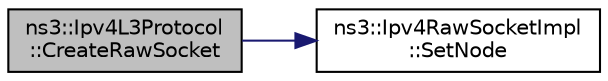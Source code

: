 digraph "ns3::Ipv4L3Protocol::CreateRawSocket"
{
 // LATEX_PDF_SIZE
  edge [fontname="Helvetica",fontsize="10",labelfontname="Helvetica",labelfontsize="10"];
  node [fontname="Helvetica",fontsize="10",shape=record];
  rankdir="LR";
  Node1 [label="ns3::Ipv4L3Protocol\l::CreateRawSocket",height=0.2,width=0.4,color="black", fillcolor="grey75", style="filled", fontcolor="black",tooltip="Creates a raw socket."];
  Node1 -> Node2 [color="midnightblue",fontsize="10",style="solid",fontname="Helvetica"];
  Node2 [label="ns3::Ipv4RawSocketImpl\l::SetNode",height=0.2,width=0.4,color="black", fillcolor="white", style="filled",URL="$classns3_1_1_ipv4_raw_socket_impl.html#ac850bf9f93f91f53ed184c09d95cf371",tooltip="Set the node associated with this socket."];
}
